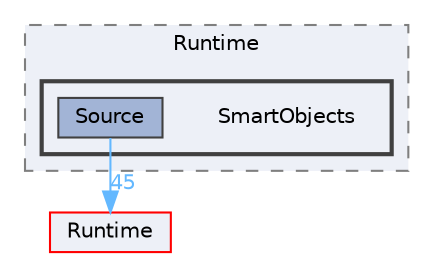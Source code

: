 digraph "SmartObjects"
{
 // INTERACTIVE_SVG=YES
 // LATEX_PDF_SIZE
  bgcolor="transparent";
  edge [fontname=Helvetica,fontsize=10,labelfontname=Helvetica,labelfontsize=10];
  node [fontname=Helvetica,fontsize=10,shape=box,height=0.2,width=0.4];
  compound=true
  subgraph clusterdir_a60e1ce30f7313164a0e11a69cddad56 {
    graph [ bgcolor="#edf0f7", pencolor="grey50", label="Runtime", fontname=Helvetica,fontsize=10 style="filled,dashed", URL="dir_a60e1ce30f7313164a0e11a69cddad56.html",tooltip=""]
  subgraph clusterdir_f5f5593384ae1d15db03e07b502d8542 {
    graph [ bgcolor="#edf0f7", pencolor="grey25", label="", fontname=Helvetica,fontsize=10 style="filled,bold", URL="dir_f5f5593384ae1d15db03e07b502d8542.html",tooltip=""]
    dir_f5f5593384ae1d15db03e07b502d8542 [shape=plaintext, label="SmartObjects"];
  dir_00e7ab0398c433aea183859d97713172 [label="Source", fillcolor="#a2b4d6", color="grey25", style="filled", URL="dir_00e7ab0398c433aea183859d97713172.html",tooltip=""];
  }
  }
  dir_7536b172fbd480bfd146a1b1acd6856b [label="Runtime", fillcolor="#edf0f7", color="red", style="filled", URL="dir_7536b172fbd480bfd146a1b1acd6856b.html",tooltip=""];
  dir_00e7ab0398c433aea183859d97713172->dir_7536b172fbd480bfd146a1b1acd6856b [headlabel="45", labeldistance=1.5 headhref="dir_001120_000984.html" href="dir_001120_000984.html" color="steelblue1" fontcolor="steelblue1"];
}
